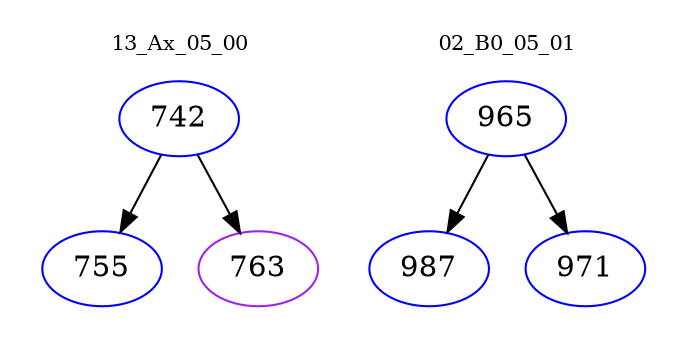 digraph{
subgraph cluster_0 {
color = white
label = "13_Ax_05_00";
fontsize=10;
T0_742 [label="742", color="blue"]
T0_742 -> T0_755 [color="black"]
T0_755 [label="755", color="blue"]
T0_742 -> T0_763 [color="black"]
T0_763 [label="763", color="purple"]
}
subgraph cluster_1 {
color = white
label = "02_B0_05_01";
fontsize=10;
T1_965 [label="965", color="blue"]
T1_965 -> T1_987 [color="black"]
T1_987 [label="987", color="blue"]
T1_965 -> T1_971 [color="black"]
T1_971 [label="971", color="blue"]
}
}
